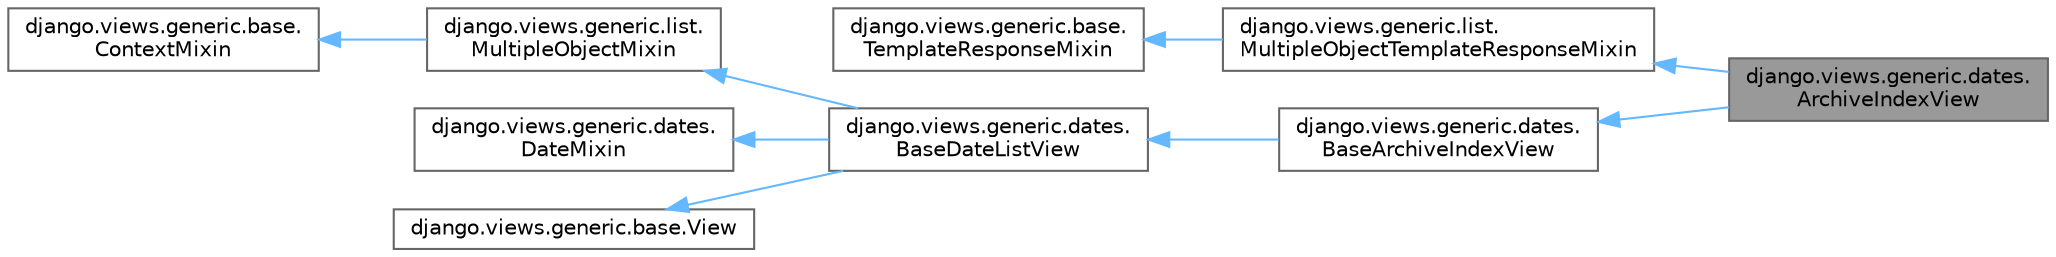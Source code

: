 digraph "django.views.generic.dates.ArchiveIndexView"
{
 // LATEX_PDF_SIZE
  bgcolor="transparent";
  edge [fontname=Helvetica,fontsize=10,labelfontname=Helvetica,labelfontsize=10];
  node [fontname=Helvetica,fontsize=10,shape=box,height=0.2,width=0.4];
  rankdir="LR";
  Node1 [id="Node000001",label="django.views.generic.dates.\lArchiveIndexView",height=0.2,width=0.4,color="gray40", fillcolor="grey60", style="filled", fontcolor="black",tooltip=" "];
  Node2 -> Node1 [id="edge1_Node000001_Node000002",dir="back",color="steelblue1",style="solid",tooltip=" "];
  Node2 [id="Node000002",label="django.views.generic.list.\lMultipleObjectTemplateResponseMixin",height=0.2,width=0.4,color="gray40", fillcolor="white", style="filled",URL="$classdjango_1_1views_1_1generic_1_1list_1_1_multiple_object_template_response_mixin.html",tooltip=" "];
  Node3 -> Node2 [id="edge2_Node000002_Node000003",dir="back",color="steelblue1",style="solid",tooltip=" "];
  Node3 [id="Node000003",label="django.views.generic.base.\lTemplateResponseMixin",height=0.2,width=0.4,color="gray40", fillcolor="white", style="filled",URL="$classdjango_1_1views_1_1generic_1_1base_1_1_template_response_mixin.html",tooltip=" "];
  Node4 -> Node1 [id="edge3_Node000001_Node000004",dir="back",color="steelblue1",style="solid",tooltip=" "];
  Node4 [id="Node000004",label="django.views.generic.dates.\lBaseArchiveIndexView",height=0.2,width=0.4,color="gray40", fillcolor="white", style="filled",URL="$classdjango_1_1views_1_1generic_1_1dates_1_1_base_archive_index_view.html",tooltip=" "];
  Node5 -> Node4 [id="edge4_Node000004_Node000005",dir="back",color="steelblue1",style="solid",tooltip=" "];
  Node5 [id="Node000005",label="django.views.generic.dates.\lBaseDateListView",height=0.2,width=0.4,color="gray40", fillcolor="white", style="filled",URL="$classdjango_1_1views_1_1generic_1_1dates_1_1_base_date_list_view.html",tooltip=" "];
  Node6 -> Node5 [id="edge5_Node000005_Node000006",dir="back",color="steelblue1",style="solid",tooltip=" "];
  Node6 [id="Node000006",label="django.views.generic.list.\lMultipleObjectMixin",height=0.2,width=0.4,color="gray40", fillcolor="white", style="filled",URL="$classdjango_1_1views_1_1generic_1_1list_1_1_multiple_object_mixin.html",tooltip=" "];
  Node7 -> Node6 [id="edge6_Node000006_Node000007",dir="back",color="steelblue1",style="solid",tooltip=" "];
  Node7 [id="Node000007",label="django.views.generic.base.\lContextMixin",height=0.2,width=0.4,color="gray40", fillcolor="white", style="filled",URL="$classdjango_1_1views_1_1generic_1_1base_1_1_context_mixin.html",tooltip=" "];
  Node8 -> Node5 [id="edge7_Node000005_Node000008",dir="back",color="steelblue1",style="solid",tooltip=" "];
  Node8 [id="Node000008",label="django.views.generic.dates.\lDateMixin",height=0.2,width=0.4,color="gray40", fillcolor="white", style="filled",URL="$classdjango_1_1views_1_1generic_1_1dates_1_1_date_mixin.html",tooltip=" "];
  Node9 -> Node5 [id="edge8_Node000005_Node000009",dir="back",color="steelblue1",style="solid",tooltip=" "];
  Node9 [id="Node000009",label="django.views.generic.base.View",height=0.2,width=0.4,color="gray40", fillcolor="white", style="filled",URL="$classdjango_1_1views_1_1generic_1_1base_1_1_view.html",tooltip=" "];
}
